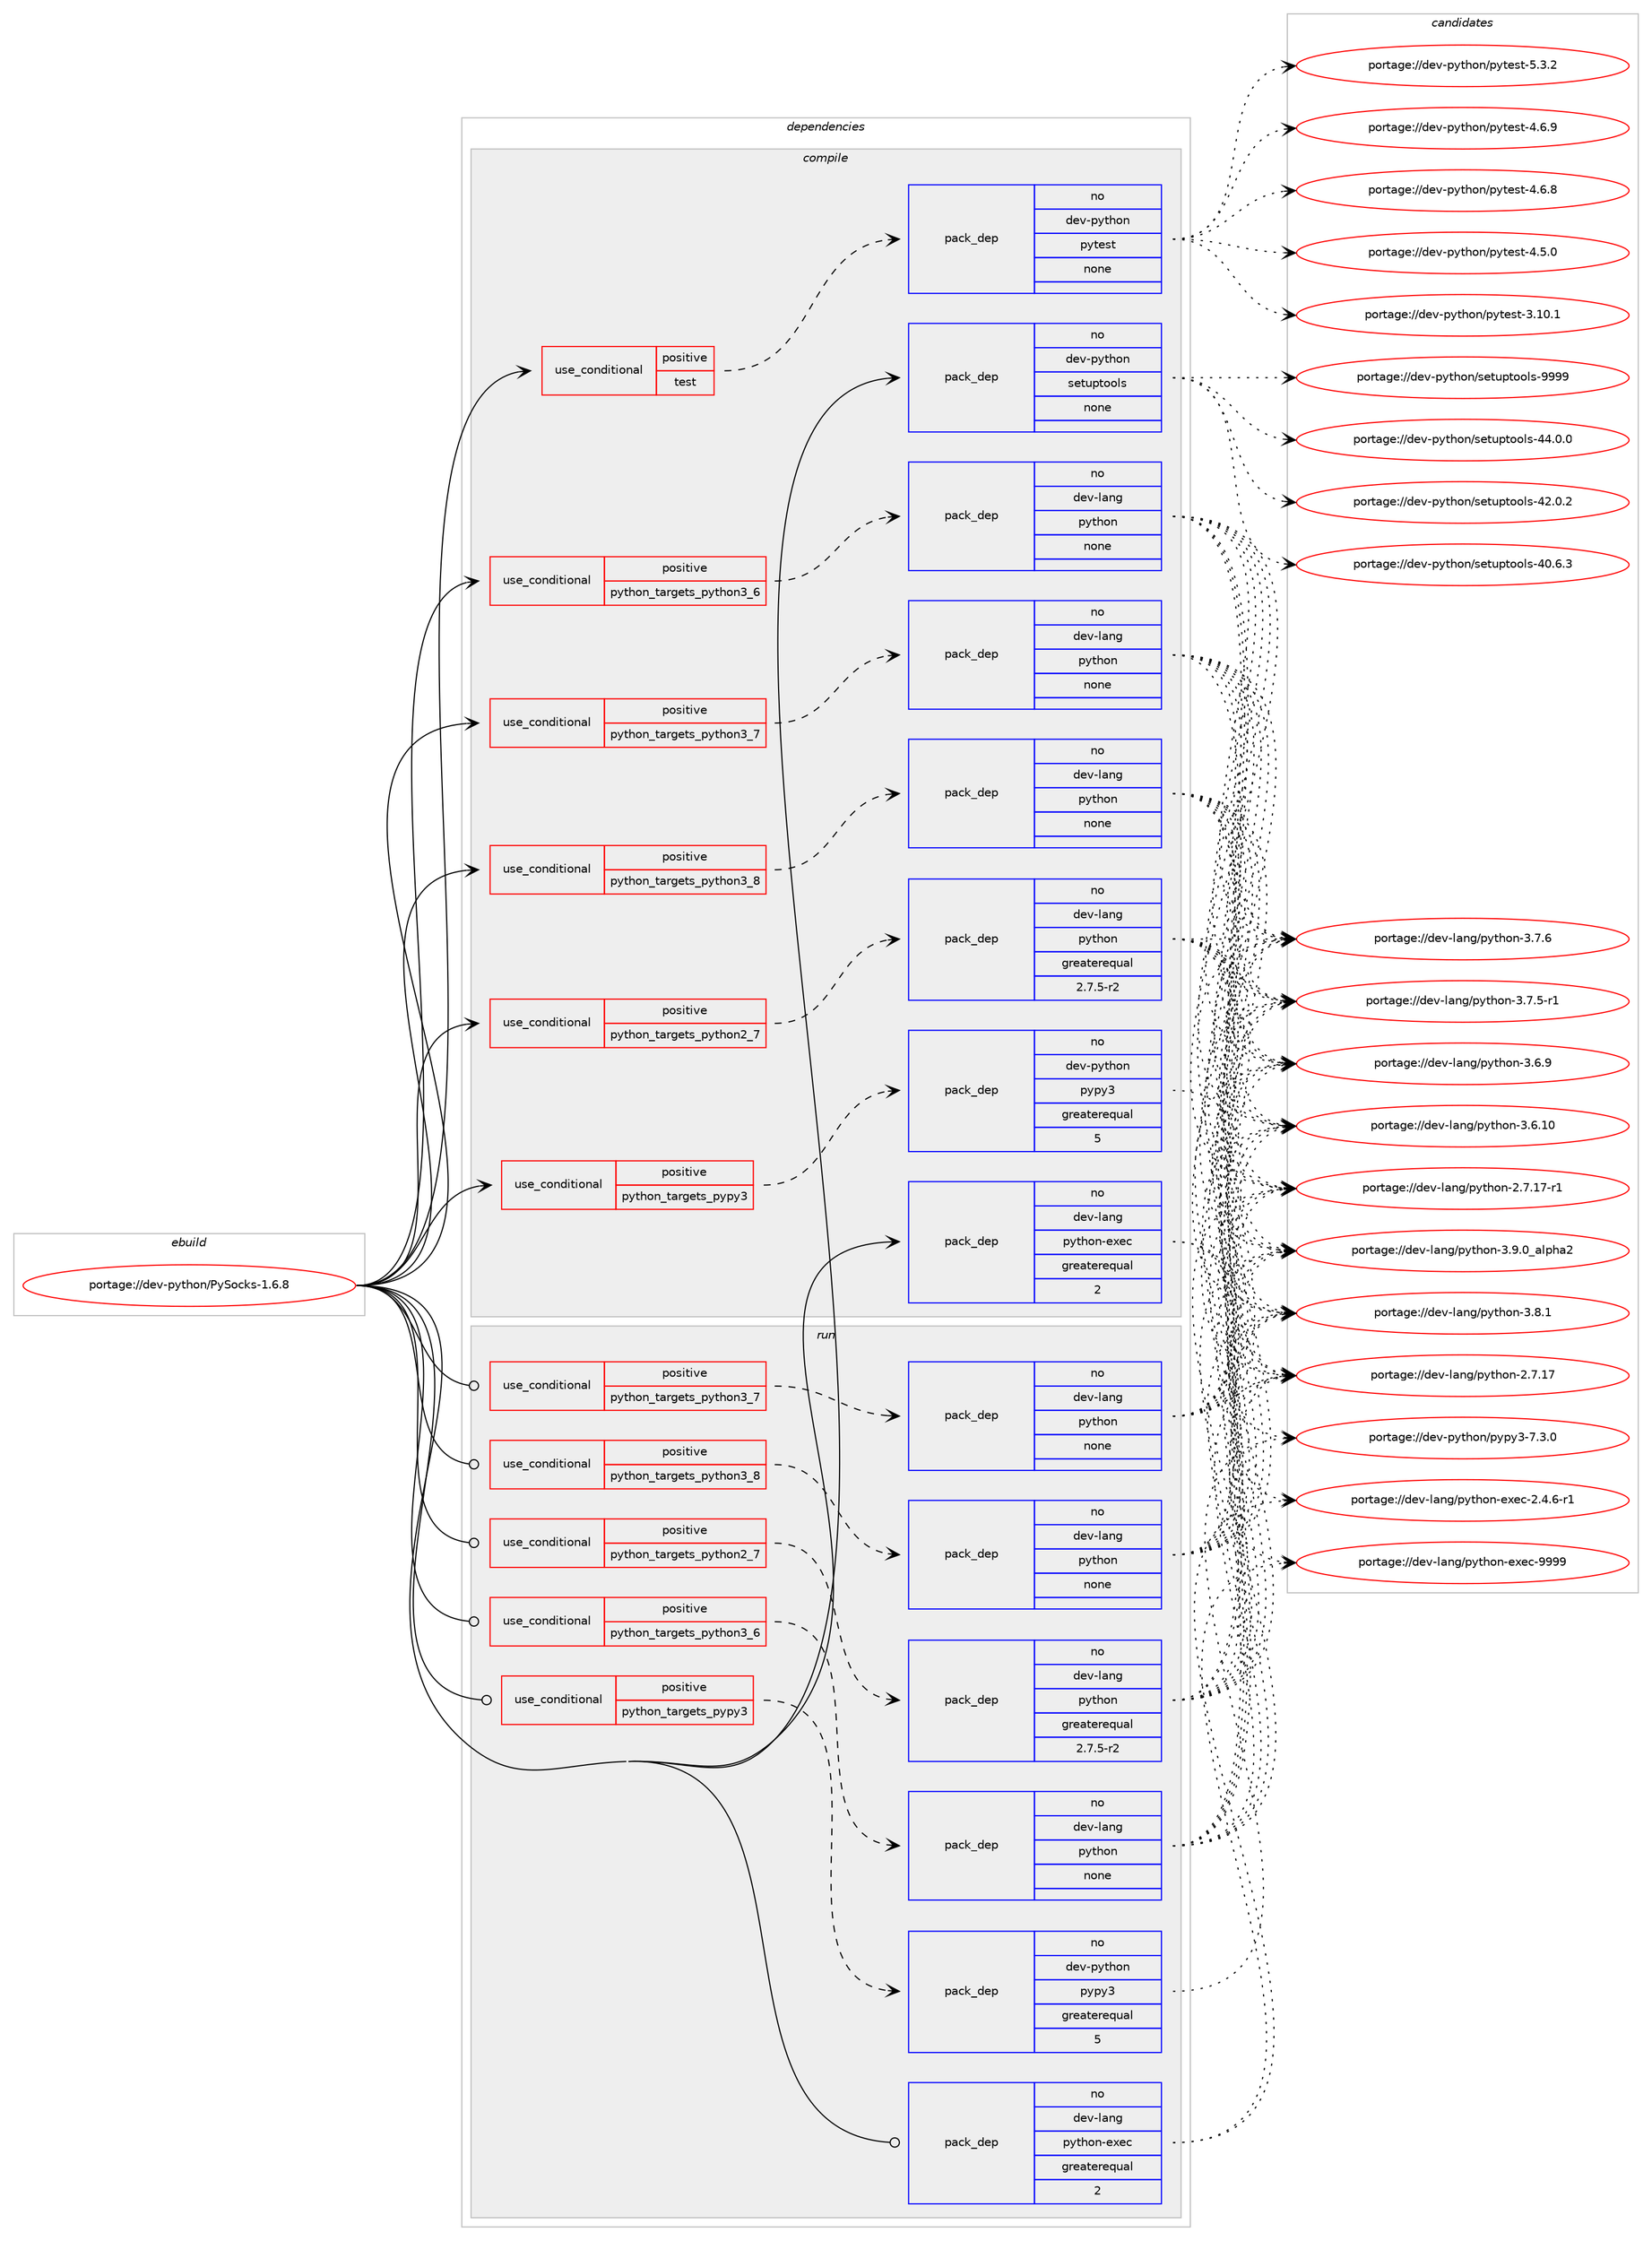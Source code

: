 digraph prolog {

# *************
# Graph options
# *************

newrank=true;
concentrate=true;
compound=true;
graph [rankdir=LR,fontname=Helvetica,fontsize=10,ranksep=1.5];#, ranksep=2.5, nodesep=0.2];
edge  [arrowhead=vee];
node  [fontname=Helvetica,fontsize=10];

# **********
# The ebuild
# **********

subgraph cluster_leftcol {
color=gray;
label=<<i>ebuild</i>>;
id [label="portage://dev-python/PySocks-1.6.8", color=red, width=4, href="../dev-python/PySocks-1.6.8.svg"];
}

# ****************
# The dependencies
# ****************

subgraph cluster_midcol {
color=gray;
label=<<i>dependencies</i>>;
subgraph cluster_compile {
fillcolor="#eeeeee";
style=filled;
label=<<i>compile</i>>;
subgraph cond119340 {
dependency472774 [label=<<TABLE BORDER="0" CELLBORDER="1" CELLSPACING="0" CELLPADDING="4"><TR><TD ROWSPAN="3" CELLPADDING="10">use_conditional</TD></TR><TR><TD>positive</TD></TR><TR><TD>python_targets_pypy3</TD></TR></TABLE>>, shape=none, color=red];
subgraph pack348417 {
dependency472775 [label=<<TABLE BORDER="0" CELLBORDER="1" CELLSPACING="0" CELLPADDING="4" WIDTH="220"><TR><TD ROWSPAN="6" CELLPADDING="30">pack_dep</TD></TR><TR><TD WIDTH="110">no</TD></TR><TR><TD>dev-python</TD></TR><TR><TD>pypy3</TD></TR><TR><TD>greaterequal</TD></TR><TR><TD>5</TD></TR></TABLE>>, shape=none, color=blue];
}
dependency472774:e -> dependency472775:w [weight=20,style="dashed",arrowhead="vee"];
}
id:e -> dependency472774:w [weight=20,style="solid",arrowhead="vee"];
subgraph cond119341 {
dependency472776 [label=<<TABLE BORDER="0" CELLBORDER="1" CELLSPACING="0" CELLPADDING="4"><TR><TD ROWSPAN="3" CELLPADDING="10">use_conditional</TD></TR><TR><TD>positive</TD></TR><TR><TD>python_targets_python2_7</TD></TR></TABLE>>, shape=none, color=red];
subgraph pack348418 {
dependency472777 [label=<<TABLE BORDER="0" CELLBORDER="1" CELLSPACING="0" CELLPADDING="4" WIDTH="220"><TR><TD ROWSPAN="6" CELLPADDING="30">pack_dep</TD></TR><TR><TD WIDTH="110">no</TD></TR><TR><TD>dev-lang</TD></TR><TR><TD>python</TD></TR><TR><TD>greaterequal</TD></TR><TR><TD>2.7.5-r2</TD></TR></TABLE>>, shape=none, color=blue];
}
dependency472776:e -> dependency472777:w [weight=20,style="dashed",arrowhead="vee"];
}
id:e -> dependency472776:w [weight=20,style="solid",arrowhead="vee"];
subgraph cond119342 {
dependency472778 [label=<<TABLE BORDER="0" CELLBORDER="1" CELLSPACING="0" CELLPADDING="4"><TR><TD ROWSPAN="3" CELLPADDING="10">use_conditional</TD></TR><TR><TD>positive</TD></TR><TR><TD>python_targets_python3_6</TD></TR></TABLE>>, shape=none, color=red];
subgraph pack348419 {
dependency472779 [label=<<TABLE BORDER="0" CELLBORDER="1" CELLSPACING="0" CELLPADDING="4" WIDTH="220"><TR><TD ROWSPAN="6" CELLPADDING="30">pack_dep</TD></TR><TR><TD WIDTH="110">no</TD></TR><TR><TD>dev-lang</TD></TR><TR><TD>python</TD></TR><TR><TD>none</TD></TR><TR><TD></TD></TR></TABLE>>, shape=none, color=blue];
}
dependency472778:e -> dependency472779:w [weight=20,style="dashed",arrowhead="vee"];
}
id:e -> dependency472778:w [weight=20,style="solid",arrowhead="vee"];
subgraph cond119343 {
dependency472780 [label=<<TABLE BORDER="0" CELLBORDER="1" CELLSPACING="0" CELLPADDING="4"><TR><TD ROWSPAN="3" CELLPADDING="10">use_conditional</TD></TR><TR><TD>positive</TD></TR><TR><TD>python_targets_python3_7</TD></TR></TABLE>>, shape=none, color=red];
subgraph pack348420 {
dependency472781 [label=<<TABLE BORDER="0" CELLBORDER="1" CELLSPACING="0" CELLPADDING="4" WIDTH="220"><TR><TD ROWSPAN="6" CELLPADDING="30">pack_dep</TD></TR><TR><TD WIDTH="110">no</TD></TR><TR><TD>dev-lang</TD></TR><TR><TD>python</TD></TR><TR><TD>none</TD></TR><TR><TD></TD></TR></TABLE>>, shape=none, color=blue];
}
dependency472780:e -> dependency472781:w [weight=20,style="dashed",arrowhead="vee"];
}
id:e -> dependency472780:w [weight=20,style="solid",arrowhead="vee"];
subgraph cond119344 {
dependency472782 [label=<<TABLE BORDER="0" CELLBORDER="1" CELLSPACING="0" CELLPADDING="4"><TR><TD ROWSPAN="3" CELLPADDING="10">use_conditional</TD></TR><TR><TD>positive</TD></TR><TR><TD>python_targets_python3_8</TD></TR></TABLE>>, shape=none, color=red];
subgraph pack348421 {
dependency472783 [label=<<TABLE BORDER="0" CELLBORDER="1" CELLSPACING="0" CELLPADDING="4" WIDTH="220"><TR><TD ROWSPAN="6" CELLPADDING="30">pack_dep</TD></TR><TR><TD WIDTH="110">no</TD></TR><TR><TD>dev-lang</TD></TR><TR><TD>python</TD></TR><TR><TD>none</TD></TR><TR><TD></TD></TR></TABLE>>, shape=none, color=blue];
}
dependency472782:e -> dependency472783:w [weight=20,style="dashed",arrowhead="vee"];
}
id:e -> dependency472782:w [weight=20,style="solid",arrowhead="vee"];
subgraph cond119345 {
dependency472784 [label=<<TABLE BORDER="0" CELLBORDER="1" CELLSPACING="0" CELLPADDING="4"><TR><TD ROWSPAN="3" CELLPADDING="10">use_conditional</TD></TR><TR><TD>positive</TD></TR><TR><TD>test</TD></TR></TABLE>>, shape=none, color=red];
subgraph pack348422 {
dependency472785 [label=<<TABLE BORDER="0" CELLBORDER="1" CELLSPACING="0" CELLPADDING="4" WIDTH="220"><TR><TD ROWSPAN="6" CELLPADDING="30">pack_dep</TD></TR><TR><TD WIDTH="110">no</TD></TR><TR><TD>dev-python</TD></TR><TR><TD>pytest</TD></TR><TR><TD>none</TD></TR><TR><TD></TD></TR></TABLE>>, shape=none, color=blue];
}
dependency472784:e -> dependency472785:w [weight=20,style="dashed",arrowhead="vee"];
}
id:e -> dependency472784:w [weight=20,style="solid",arrowhead="vee"];
subgraph pack348423 {
dependency472786 [label=<<TABLE BORDER="0" CELLBORDER="1" CELLSPACING="0" CELLPADDING="4" WIDTH="220"><TR><TD ROWSPAN="6" CELLPADDING="30">pack_dep</TD></TR><TR><TD WIDTH="110">no</TD></TR><TR><TD>dev-lang</TD></TR><TR><TD>python-exec</TD></TR><TR><TD>greaterequal</TD></TR><TR><TD>2</TD></TR></TABLE>>, shape=none, color=blue];
}
id:e -> dependency472786:w [weight=20,style="solid",arrowhead="vee"];
subgraph pack348424 {
dependency472787 [label=<<TABLE BORDER="0" CELLBORDER="1" CELLSPACING="0" CELLPADDING="4" WIDTH="220"><TR><TD ROWSPAN="6" CELLPADDING="30">pack_dep</TD></TR><TR><TD WIDTH="110">no</TD></TR><TR><TD>dev-python</TD></TR><TR><TD>setuptools</TD></TR><TR><TD>none</TD></TR><TR><TD></TD></TR></TABLE>>, shape=none, color=blue];
}
id:e -> dependency472787:w [weight=20,style="solid",arrowhead="vee"];
}
subgraph cluster_compileandrun {
fillcolor="#eeeeee";
style=filled;
label=<<i>compile and run</i>>;
}
subgraph cluster_run {
fillcolor="#eeeeee";
style=filled;
label=<<i>run</i>>;
subgraph cond119346 {
dependency472788 [label=<<TABLE BORDER="0" CELLBORDER="1" CELLSPACING="0" CELLPADDING="4"><TR><TD ROWSPAN="3" CELLPADDING="10">use_conditional</TD></TR><TR><TD>positive</TD></TR><TR><TD>python_targets_pypy3</TD></TR></TABLE>>, shape=none, color=red];
subgraph pack348425 {
dependency472789 [label=<<TABLE BORDER="0" CELLBORDER="1" CELLSPACING="0" CELLPADDING="4" WIDTH="220"><TR><TD ROWSPAN="6" CELLPADDING="30">pack_dep</TD></TR><TR><TD WIDTH="110">no</TD></TR><TR><TD>dev-python</TD></TR><TR><TD>pypy3</TD></TR><TR><TD>greaterequal</TD></TR><TR><TD>5</TD></TR></TABLE>>, shape=none, color=blue];
}
dependency472788:e -> dependency472789:w [weight=20,style="dashed",arrowhead="vee"];
}
id:e -> dependency472788:w [weight=20,style="solid",arrowhead="odot"];
subgraph cond119347 {
dependency472790 [label=<<TABLE BORDER="0" CELLBORDER="1" CELLSPACING="0" CELLPADDING="4"><TR><TD ROWSPAN="3" CELLPADDING="10">use_conditional</TD></TR><TR><TD>positive</TD></TR><TR><TD>python_targets_python2_7</TD></TR></TABLE>>, shape=none, color=red];
subgraph pack348426 {
dependency472791 [label=<<TABLE BORDER="0" CELLBORDER="1" CELLSPACING="0" CELLPADDING="4" WIDTH="220"><TR><TD ROWSPAN="6" CELLPADDING="30">pack_dep</TD></TR><TR><TD WIDTH="110">no</TD></TR><TR><TD>dev-lang</TD></TR><TR><TD>python</TD></TR><TR><TD>greaterequal</TD></TR><TR><TD>2.7.5-r2</TD></TR></TABLE>>, shape=none, color=blue];
}
dependency472790:e -> dependency472791:w [weight=20,style="dashed",arrowhead="vee"];
}
id:e -> dependency472790:w [weight=20,style="solid",arrowhead="odot"];
subgraph cond119348 {
dependency472792 [label=<<TABLE BORDER="0" CELLBORDER="1" CELLSPACING="0" CELLPADDING="4"><TR><TD ROWSPAN="3" CELLPADDING="10">use_conditional</TD></TR><TR><TD>positive</TD></TR><TR><TD>python_targets_python3_6</TD></TR></TABLE>>, shape=none, color=red];
subgraph pack348427 {
dependency472793 [label=<<TABLE BORDER="0" CELLBORDER="1" CELLSPACING="0" CELLPADDING="4" WIDTH="220"><TR><TD ROWSPAN="6" CELLPADDING="30">pack_dep</TD></TR><TR><TD WIDTH="110">no</TD></TR><TR><TD>dev-lang</TD></TR><TR><TD>python</TD></TR><TR><TD>none</TD></TR><TR><TD></TD></TR></TABLE>>, shape=none, color=blue];
}
dependency472792:e -> dependency472793:w [weight=20,style="dashed",arrowhead="vee"];
}
id:e -> dependency472792:w [weight=20,style="solid",arrowhead="odot"];
subgraph cond119349 {
dependency472794 [label=<<TABLE BORDER="0" CELLBORDER="1" CELLSPACING="0" CELLPADDING="4"><TR><TD ROWSPAN="3" CELLPADDING="10">use_conditional</TD></TR><TR><TD>positive</TD></TR><TR><TD>python_targets_python3_7</TD></TR></TABLE>>, shape=none, color=red];
subgraph pack348428 {
dependency472795 [label=<<TABLE BORDER="0" CELLBORDER="1" CELLSPACING="0" CELLPADDING="4" WIDTH="220"><TR><TD ROWSPAN="6" CELLPADDING="30">pack_dep</TD></TR><TR><TD WIDTH="110">no</TD></TR><TR><TD>dev-lang</TD></TR><TR><TD>python</TD></TR><TR><TD>none</TD></TR><TR><TD></TD></TR></TABLE>>, shape=none, color=blue];
}
dependency472794:e -> dependency472795:w [weight=20,style="dashed",arrowhead="vee"];
}
id:e -> dependency472794:w [weight=20,style="solid",arrowhead="odot"];
subgraph cond119350 {
dependency472796 [label=<<TABLE BORDER="0" CELLBORDER="1" CELLSPACING="0" CELLPADDING="4"><TR><TD ROWSPAN="3" CELLPADDING="10">use_conditional</TD></TR><TR><TD>positive</TD></TR><TR><TD>python_targets_python3_8</TD></TR></TABLE>>, shape=none, color=red];
subgraph pack348429 {
dependency472797 [label=<<TABLE BORDER="0" CELLBORDER="1" CELLSPACING="0" CELLPADDING="4" WIDTH="220"><TR><TD ROWSPAN="6" CELLPADDING="30">pack_dep</TD></TR><TR><TD WIDTH="110">no</TD></TR><TR><TD>dev-lang</TD></TR><TR><TD>python</TD></TR><TR><TD>none</TD></TR><TR><TD></TD></TR></TABLE>>, shape=none, color=blue];
}
dependency472796:e -> dependency472797:w [weight=20,style="dashed",arrowhead="vee"];
}
id:e -> dependency472796:w [weight=20,style="solid",arrowhead="odot"];
subgraph pack348430 {
dependency472798 [label=<<TABLE BORDER="0" CELLBORDER="1" CELLSPACING="0" CELLPADDING="4" WIDTH="220"><TR><TD ROWSPAN="6" CELLPADDING="30">pack_dep</TD></TR><TR><TD WIDTH="110">no</TD></TR><TR><TD>dev-lang</TD></TR><TR><TD>python-exec</TD></TR><TR><TD>greaterequal</TD></TR><TR><TD>2</TD></TR></TABLE>>, shape=none, color=blue];
}
id:e -> dependency472798:w [weight=20,style="solid",arrowhead="odot"];
}
}

# **************
# The candidates
# **************

subgraph cluster_choices {
rank=same;
color=gray;
label=<<i>candidates</i>>;

subgraph choice348417 {
color=black;
nodesep=1;
choice100101118451121211161041111104711212111212151455546514648 [label="portage://dev-python/pypy3-7.3.0", color=red, width=4,href="../dev-python/pypy3-7.3.0.svg"];
dependency472775:e -> choice100101118451121211161041111104711212111212151455546514648:w [style=dotted,weight="100"];
}
subgraph choice348418 {
color=black;
nodesep=1;
choice10010111845108971101034711212111610411111045514657464895971081121049750 [label="portage://dev-lang/python-3.9.0_alpha2", color=red, width=4,href="../dev-lang/python-3.9.0_alpha2.svg"];
choice100101118451089711010347112121116104111110455146564649 [label="portage://dev-lang/python-3.8.1", color=red, width=4,href="../dev-lang/python-3.8.1.svg"];
choice100101118451089711010347112121116104111110455146554654 [label="portage://dev-lang/python-3.7.6", color=red, width=4,href="../dev-lang/python-3.7.6.svg"];
choice1001011184510897110103471121211161041111104551465546534511449 [label="portage://dev-lang/python-3.7.5-r1", color=red, width=4,href="../dev-lang/python-3.7.5-r1.svg"];
choice100101118451089711010347112121116104111110455146544657 [label="portage://dev-lang/python-3.6.9", color=red, width=4,href="../dev-lang/python-3.6.9.svg"];
choice10010111845108971101034711212111610411111045514654464948 [label="portage://dev-lang/python-3.6.10", color=red, width=4,href="../dev-lang/python-3.6.10.svg"];
choice100101118451089711010347112121116104111110455046554649554511449 [label="portage://dev-lang/python-2.7.17-r1", color=red, width=4,href="../dev-lang/python-2.7.17-r1.svg"];
choice10010111845108971101034711212111610411111045504655464955 [label="portage://dev-lang/python-2.7.17", color=red, width=4,href="../dev-lang/python-2.7.17.svg"];
dependency472777:e -> choice10010111845108971101034711212111610411111045514657464895971081121049750:w [style=dotted,weight="100"];
dependency472777:e -> choice100101118451089711010347112121116104111110455146564649:w [style=dotted,weight="100"];
dependency472777:e -> choice100101118451089711010347112121116104111110455146554654:w [style=dotted,weight="100"];
dependency472777:e -> choice1001011184510897110103471121211161041111104551465546534511449:w [style=dotted,weight="100"];
dependency472777:e -> choice100101118451089711010347112121116104111110455146544657:w [style=dotted,weight="100"];
dependency472777:e -> choice10010111845108971101034711212111610411111045514654464948:w [style=dotted,weight="100"];
dependency472777:e -> choice100101118451089711010347112121116104111110455046554649554511449:w [style=dotted,weight="100"];
dependency472777:e -> choice10010111845108971101034711212111610411111045504655464955:w [style=dotted,weight="100"];
}
subgraph choice348419 {
color=black;
nodesep=1;
choice10010111845108971101034711212111610411111045514657464895971081121049750 [label="portage://dev-lang/python-3.9.0_alpha2", color=red, width=4,href="../dev-lang/python-3.9.0_alpha2.svg"];
choice100101118451089711010347112121116104111110455146564649 [label="portage://dev-lang/python-3.8.1", color=red, width=4,href="../dev-lang/python-3.8.1.svg"];
choice100101118451089711010347112121116104111110455146554654 [label="portage://dev-lang/python-3.7.6", color=red, width=4,href="../dev-lang/python-3.7.6.svg"];
choice1001011184510897110103471121211161041111104551465546534511449 [label="portage://dev-lang/python-3.7.5-r1", color=red, width=4,href="../dev-lang/python-3.7.5-r1.svg"];
choice100101118451089711010347112121116104111110455146544657 [label="portage://dev-lang/python-3.6.9", color=red, width=4,href="../dev-lang/python-3.6.9.svg"];
choice10010111845108971101034711212111610411111045514654464948 [label="portage://dev-lang/python-3.6.10", color=red, width=4,href="../dev-lang/python-3.6.10.svg"];
choice100101118451089711010347112121116104111110455046554649554511449 [label="portage://dev-lang/python-2.7.17-r1", color=red, width=4,href="../dev-lang/python-2.7.17-r1.svg"];
choice10010111845108971101034711212111610411111045504655464955 [label="portage://dev-lang/python-2.7.17", color=red, width=4,href="../dev-lang/python-2.7.17.svg"];
dependency472779:e -> choice10010111845108971101034711212111610411111045514657464895971081121049750:w [style=dotted,weight="100"];
dependency472779:e -> choice100101118451089711010347112121116104111110455146564649:w [style=dotted,weight="100"];
dependency472779:e -> choice100101118451089711010347112121116104111110455146554654:w [style=dotted,weight="100"];
dependency472779:e -> choice1001011184510897110103471121211161041111104551465546534511449:w [style=dotted,weight="100"];
dependency472779:e -> choice100101118451089711010347112121116104111110455146544657:w [style=dotted,weight="100"];
dependency472779:e -> choice10010111845108971101034711212111610411111045514654464948:w [style=dotted,weight="100"];
dependency472779:e -> choice100101118451089711010347112121116104111110455046554649554511449:w [style=dotted,weight="100"];
dependency472779:e -> choice10010111845108971101034711212111610411111045504655464955:w [style=dotted,weight="100"];
}
subgraph choice348420 {
color=black;
nodesep=1;
choice10010111845108971101034711212111610411111045514657464895971081121049750 [label="portage://dev-lang/python-3.9.0_alpha2", color=red, width=4,href="../dev-lang/python-3.9.0_alpha2.svg"];
choice100101118451089711010347112121116104111110455146564649 [label="portage://dev-lang/python-3.8.1", color=red, width=4,href="../dev-lang/python-3.8.1.svg"];
choice100101118451089711010347112121116104111110455146554654 [label="portage://dev-lang/python-3.7.6", color=red, width=4,href="../dev-lang/python-3.7.6.svg"];
choice1001011184510897110103471121211161041111104551465546534511449 [label="portage://dev-lang/python-3.7.5-r1", color=red, width=4,href="../dev-lang/python-3.7.5-r1.svg"];
choice100101118451089711010347112121116104111110455146544657 [label="portage://dev-lang/python-3.6.9", color=red, width=4,href="../dev-lang/python-3.6.9.svg"];
choice10010111845108971101034711212111610411111045514654464948 [label="portage://dev-lang/python-3.6.10", color=red, width=4,href="../dev-lang/python-3.6.10.svg"];
choice100101118451089711010347112121116104111110455046554649554511449 [label="portage://dev-lang/python-2.7.17-r1", color=red, width=4,href="../dev-lang/python-2.7.17-r1.svg"];
choice10010111845108971101034711212111610411111045504655464955 [label="portage://dev-lang/python-2.7.17", color=red, width=4,href="../dev-lang/python-2.7.17.svg"];
dependency472781:e -> choice10010111845108971101034711212111610411111045514657464895971081121049750:w [style=dotted,weight="100"];
dependency472781:e -> choice100101118451089711010347112121116104111110455146564649:w [style=dotted,weight="100"];
dependency472781:e -> choice100101118451089711010347112121116104111110455146554654:w [style=dotted,weight="100"];
dependency472781:e -> choice1001011184510897110103471121211161041111104551465546534511449:w [style=dotted,weight="100"];
dependency472781:e -> choice100101118451089711010347112121116104111110455146544657:w [style=dotted,weight="100"];
dependency472781:e -> choice10010111845108971101034711212111610411111045514654464948:w [style=dotted,weight="100"];
dependency472781:e -> choice100101118451089711010347112121116104111110455046554649554511449:w [style=dotted,weight="100"];
dependency472781:e -> choice10010111845108971101034711212111610411111045504655464955:w [style=dotted,weight="100"];
}
subgraph choice348421 {
color=black;
nodesep=1;
choice10010111845108971101034711212111610411111045514657464895971081121049750 [label="portage://dev-lang/python-3.9.0_alpha2", color=red, width=4,href="../dev-lang/python-3.9.0_alpha2.svg"];
choice100101118451089711010347112121116104111110455146564649 [label="portage://dev-lang/python-3.8.1", color=red, width=4,href="../dev-lang/python-3.8.1.svg"];
choice100101118451089711010347112121116104111110455146554654 [label="portage://dev-lang/python-3.7.6", color=red, width=4,href="../dev-lang/python-3.7.6.svg"];
choice1001011184510897110103471121211161041111104551465546534511449 [label="portage://dev-lang/python-3.7.5-r1", color=red, width=4,href="../dev-lang/python-3.7.5-r1.svg"];
choice100101118451089711010347112121116104111110455146544657 [label="portage://dev-lang/python-3.6.9", color=red, width=4,href="../dev-lang/python-3.6.9.svg"];
choice10010111845108971101034711212111610411111045514654464948 [label="portage://dev-lang/python-3.6.10", color=red, width=4,href="../dev-lang/python-3.6.10.svg"];
choice100101118451089711010347112121116104111110455046554649554511449 [label="portage://dev-lang/python-2.7.17-r1", color=red, width=4,href="../dev-lang/python-2.7.17-r1.svg"];
choice10010111845108971101034711212111610411111045504655464955 [label="portage://dev-lang/python-2.7.17", color=red, width=4,href="../dev-lang/python-2.7.17.svg"];
dependency472783:e -> choice10010111845108971101034711212111610411111045514657464895971081121049750:w [style=dotted,weight="100"];
dependency472783:e -> choice100101118451089711010347112121116104111110455146564649:w [style=dotted,weight="100"];
dependency472783:e -> choice100101118451089711010347112121116104111110455146554654:w [style=dotted,weight="100"];
dependency472783:e -> choice1001011184510897110103471121211161041111104551465546534511449:w [style=dotted,weight="100"];
dependency472783:e -> choice100101118451089711010347112121116104111110455146544657:w [style=dotted,weight="100"];
dependency472783:e -> choice10010111845108971101034711212111610411111045514654464948:w [style=dotted,weight="100"];
dependency472783:e -> choice100101118451089711010347112121116104111110455046554649554511449:w [style=dotted,weight="100"];
dependency472783:e -> choice10010111845108971101034711212111610411111045504655464955:w [style=dotted,weight="100"];
}
subgraph choice348422 {
color=black;
nodesep=1;
choice1001011184511212111610411111047112121116101115116455346514650 [label="portage://dev-python/pytest-5.3.2", color=red, width=4,href="../dev-python/pytest-5.3.2.svg"];
choice1001011184511212111610411111047112121116101115116455246544657 [label="portage://dev-python/pytest-4.6.9", color=red, width=4,href="../dev-python/pytest-4.6.9.svg"];
choice1001011184511212111610411111047112121116101115116455246544656 [label="portage://dev-python/pytest-4.6.8", color=red, width=4,href="../dev-python/pytest-4.6.8.svg"];
choice1001011184511212111610411111047112121116101115116455246534648 [label="portage://dev-python/pytest-4.5.0", color=red, width=4,href="../dev-python/pytest-4.5.0.svg"];
choice100101118451121211161041111104711212111610111511645514649484649 [label="portage://dev-python/pytest-3.10.1", color=red, width=4,href="../dev-python/pytest-3.10.1.svg"];
dependency472785:e -> choice1001011184511212111610411111047112121116101115116455346514650:w [style=dotted,weight="100"];
dependency472785:e -> choice1001011184511212111610411111047112121116101115116455246544657:w [style=dotted,weight="100"];
dependency472785:e -> choice1001011184511212111610411111047112121116101115116455246544656:w [style=dotted,weight="100"];
dependency472785:e -> choice1001011184511212111610411111047112121116101115116455246534648:w [style=dotted,weight="100"];
dependency472785:e -> choice100101118451121211161041111104711212111610111511645514649484649:w [style=dotted,weight="100"];
}
subgraph choice348423 {
color=black;
nodesep=1;
choice10010111845108971101034711212111610411111045101120101994557575757 [label="portage://dev-lang/python-exec-9999", color=red, width=4,href="../dev-lang/python-exec-9999.svg"];
choice10010111845108971101034711212111610411111045101120101994550465246544511449 [label="portage://dev-lang/python-exec-2.4.6-r1", color=red, width=4,href="../dev-lang/python-exec-2.4.6-r1.svg"];
dependency472786:e -> choice10010111845108971101034711212111610411111045101120101994557575757:w [style=dotted,weight="100"];
dependency472786:e -> choice10010111845108971101034711212111610411111045101120101994550465246544511449:w [style=dotted,weight="100"];
}
subgraph choice348424 {
color=black;
nodesep=1;
choice10010111845112121116104111110471151011161171121161111111081154557575757 [label="portage://dev-python/setuptools-9999", color=red, width=4,href="../dev-python/setuptools-9999.svg"];
choice100101118451121211161041111104711510111611711211611111110811545525246484648 [label="portage://dev-python/setuptools-44.0.0", color=red, width=4,href="../dev-python/setuptools-44.0.0.svg"];
choice100101118451121211161041111104711510111611711211611111110811545525046484650 [label="portage://dev-python/setuptools-42.0.2", color=red, width=4,href="../dev-python/setuptools-42.0.2.svg"];
choice100101118451121211161041111104711510111611711211611111110811545524846544651 [label="portage://dev-python/setuptools-40.6.3", color=red, width=4,href="../dev-python/setuptools-40.6.3.svg"];
dependency472787:e -> choice10010111845112121116104111110471151011161171121161111111081154557575757:w [style=dotted,weight="100"];
dependency472787:e -> choice100101118451121211161041111104711510111611711211611111110811545525246484648:w [style=dotted,weight="100"];
dependency472787:e -> choice100101118451121211161041111104711510111611711211611111110811545525046484650:w [style=dotted,weight="100"];
dependency472787:e -> choice100101118451121211161041111104711510111611711211611111110811545524846544651:w [style=dotted,weight="100"];
}
subgraph choice348425 {
color=black;
nodesep=1;
choice100101118451121211161041111104711212111212151455546514648 [label="portage://dev-python/pypy3-7.3.0", color=red, width=4,href="../dev-python/pypy3-7.3.0.svg"];
dependency472789:e -> choice100101118451121211161041111104711212111212151455546514648:w [style=dotted,weight="100"];
}
subgraph choice348426 {
color=black;
nodesep=1;
choice10010111845108971101034711212111610411111045514657464895971081121049750 [label="portage://dev-lang/python-3.9.0_alpha2", color=red, width=4,href="../dev-lang/python-3.9.0_alpha2.svg"];
choice100101118451089711010347112121116104111110455146564649 [label="portage://dev-lang/python-3.8.1", color=red, width=4,href="../dev-lang/python-3.8.1.svg"];
choice100101118451089711010347112121116104111110455146554654 [label="portage://dev-lang/python-3.7.6", color=red, width=4,href="../dev-lang/python-3.7.6.svg"];
choice1001011184510897110103471121211161041111104551465546534511449 [label="portage://dev-lang/python-3.7.5-r1", color=red, width=4,href="../dev-lang/python-3.7.5-r1.svg"];
choice100101118451089711010347112121116104111110455146544657 [label="portage://dev-lang/python-3.6.9", color=red, width=4,href="../dev-lang/python-3.6.9.svg"];
choice10010111845108971101034711212111610411111045514654464948 [label="portage://dev-lang/python-3.6.10", color=red, width=4,href="../dev-lang/python-3.6.10.svg"];
choice100101118451089711010347112121116104111110455046554649554511449 [label="portage://dev-lang/python-2.7.17-r1", color=red, width=4,href="../dev-lang/python-2.7.17-r1.svg"];
choice10010111845108971101034711212111610411111045504655464955 [label="portage://dev-lang/python-2.7.17", color=red, width=4,href="../dev-lang/python-2.7.17.svg"];
dependency472791:e -> choice10010111845108971101034711212111610411111045514657464895971081121049750:w [style=dotted,weight="100"];
dependency472791:e -> choice100101118451089711010347112121116104111110455146564649:w [style=dotted,weight="100"];
dependency472791:e -> choice100101118451089711010347112121116104111110455146554654:w [style=dotted,weight="100"];
dependency472791:e -> choice1001011184510897110103471121211161041111104551465546534511449:w [style=dotted,weight="100"];
dependency472791:e -> choice100101118451089711010347112121116104111110455146544657:w [style=dotted,weight="100"];
dependency472791:e -> choice10010111845108971101034711212111610411111045514654464948:w [style=dotted,weight="100"];
dependency472791:e -> choice100101118451089711010347112121116104111110455046554649554511449:w [style=dotted,weight="100"];
dependency472791:e -> choice10010111845108971101034711212111610411111045504655464955:w [style=dotted,weight="100"];
}
subgraph choice348427 {
color=black;
nodesep=1;
choice10010111845108971101034711212111610411111045514657464895971081121049750 [label="portage://dev-lang/python-3.9.0_alpha2", color=red, width=4,href="../dev-lang/python-3.9.0_alpha2.svg"];
choice100101118451089711010347112121116104111110455146564649 [label="portage://dev-lang/python-3.8.1", color=red, width=4,href="../dev-lang/python-3.8.1.svg"];
choice100101118451089711010347112121116104111110455146554654 [label="portage://dev-lang/python-3.7.6", color=red, width=4,href="../dev-lang/python-3.7.6.svg"];
choice1001011184510897110103471121211161041111104551465546534511449 [label="portage://dev-lang/python-3.7.5-r1", color=red, width=4,href="../dev-lang/python-3.7.5-r1.svg"];
choice100101118451089711010347112121116104111110455146544657 [label="portage://dev-lang/python-3.6.9", color=red, width=4,href="../dev-lang/python-3.6.9.svg"];
choice10010111845108971101034711212111610411111045514654464948 [label="portage://dev-lang/python-3.6.10", color=red, width=4,href="../dev-lang/python-3.6.10.svg"];
choice100101118451089711010347112121116104111110455046554649554511449 [label="portage://dev-lang/python-2.7.17-r1", color=red, width=4,href="../dev-lang/python-2.7.17-r1.svg"];
choice10010111845108971101034711212111610411111045504655464955 [label="portage://dev-lang/python-2.7.17", color=red, width=4,href="../dev-lang/python-2.7.17.svg"];
dependency472793:e -> choice10010111845108971101034711212111610411111045514657464895971081121049750:w [style=dotted,weight="100"];
dependency472793:e -> choice100101118451089711010347112121116104111110455146564649:w [style=dotted,weight="100"];
dependency472793:e -> choice100101118451089711010347112121116104111110455146554654:w [style=dotted,weight="100"];
dependency472793:e -> choice1001011184510897110103471121211161041111104551465546534511449:w [style=dotted,weight="100"];
dependency472793:e -> choice100101118451089711010347112121116104111110455146544657:w [style=dotted,weight="100"];
dependency472793:e -> choice10010111845108971101034711212111610411111045514654464948:w [style=dotted,weight="100"];
dependency472793:e -> choice100101118451089711010347112121116104111110455046554649554511449:w [style=dotted,weight="100"];
dependency472793:e -> choice10010111845108971101034711212111610411111045504655464955:w [style=dotted,weight="100"];
}
subgraph choice348428 {
color=black;
nodesep=1;
choice10010111845108971101034711212111610411111045514657464895971081121049750 [label="portage://dev-lang/python-3.9.0_alpha2", color=red, width=4,href="../dev-lang/python-3.9.0_alpha2.svg"];
choice100101118451089711010347112121116104111110455146564649 [label="portage://dev-lang/python-3.8.1", color=red, width=4,href="../dev-lang/python-3.8.1.svg"];
choice100101118451089711010347112121116104111110455146554654 [label="portage://dev-lang/python-3.7.6", color=red, width=4,href="../dev-lang/python-3.7.6.svg"];
choice1001011184510897110103471121211161041111104551465546534511449 [label="portage://dev-lang/python-3.7.5-r1", color=red, width=4,href="../dev-lang/python-3.7.5-r1.svg"];
choice100101118451089711010347112121116104111110455146544657 [label="portage://dev-lang/python-3.6.9", color=red, width=4,href="../dev-lang/python-3.6.9.svg"];
choice10010111845108971101034711212111610411111045514654464948 [label="portage://dev-lang/python-3.6.10", color=red, width=4,href="../dev-lang/python-3.6.10.svg"];
choice100101118451089711010347112121116104111110455046554649554511449 [label="portage://dev-lang/python-2.7.17-r1", color=red, width=4,href="../dev-lang/python-2.7.17-r1.svg"];
choice10010111845108971101034711212111610411111045504655464955 [label="portage://dev-lang/python-2.7.17", color=red, width=4,href="../dev-lang/python-2.7.17.svg"];
dependency472795:e -> choice10010111845108971101034711212111610411111045514657464895971081121049750:w [style=dotted,weight="100"];
dependency472795:e -> choice100101118451089711010347112121116104111110455146564649:w [style=dotted,weight="100"];
dependency472795:e -> choice100101118451089711010347112121116104111110455146554654:w [style=dotted,weight="100"];
dependency472795:e -> choice1001011184510897110103471121211161041111104551465546534511449:w [style=dotted,weight="100"];
dependency472795:e -> choice100101118451089711010347112121116104111110455146544657:w [style=dotted,weight="100"];
dependency472795:e -> choice10010111845108971101034711212111610411111045514654464948:w [style=dotted,weight="100"];
dependency472795:e -> choice100101118451089711010347112121116104111110455046554649554511449:w [style=dotted,weight="100"];
dependency472795:e -> choice10010111845108971101034711212111610411111045504655464955:w [style=dotted,weight="100"];
}
subgraph choice348429 {
color=black;
nodesep=1;
choice10010111845108971101034711212111610411111045514657464895971081121049750 [label="portage://dev-lang/python-3.9.0_alpha2", color=red, width=4,href="../dev-lang/python-3.9.0_alpha2.svg"];
choice100101118451089711010347112121116104111110455146564649 [label="portage://dev-lang/python-3.8.1", color=red, width=4,href="../dev-lang/python-3.8.1.svg"];
choice100101118451089711010347112121116104111110455146554654 [label="portage://dev-lang/python-3.7.6", color=red, width=4,href="../dev-lang/python-3.7.6.svg"];
choice1001011184510897110103471121211161041111104551465546534511449 [label="portage://dev-lang/python-3.7.5-r1", color=red, width=4,href="../dev-lang/python-3.7.5-r1.svg"];
choice100101118451089711010347112121116104111110455146544657 [label="portage://dev-lang/python-3.6.9", color=red, width=4,href="../dev-lang/python-3.6.9.svg"];
choice10010111845108971101034711212111610411111045514654464948 [label="portage://dev-lang/python-3.6.10", color=red, width=4,href="../dev-lang/python-3.6.10.svg"];
choice100101118451089711010347112121116104111110455046554649554511449 [label="portage://dev-lang/python-2.7.17-r1", color=red, width=4,href="../dev-lang/python-2.7.17-r1.svg"];
choice10010111845108971101034711212111610411111045504655464955 [label="portage://dev-lang/python-2.7.17", color=red, width=4,href="../dev-lang/python-2.7.17.svg"];
dependency472797:e -> choice10010111845108971101034711212111610411111045514657464895971081121049750:w [style=dotted,weight="100"];
dependency472797:e -> choice100101118451089711010347112121116104111110455146564649:w [style=dotted,weight="100"];
dependency472797:e -> choice100101118451089711010347112121116104111110455146554654:w [style=dotted,weight="100"];
dependency472797:e -> choice1001011184510897110103471121211161041111104551465546534511449:w [style=dotted,weight="100"];
dependency472797:e -> choice100101118451089711010347112121116104111110455146544657:w [style=dotted,weight="100"];
dependency472797:e -> choice10010111845108971101034711212111610411111045514654464948:w [style=dotted,weight="100"];
dependency472797:e -> choice100101118451089711010347112121116104111110455046554649554511449:w [style=dotted,weight="100"];
dependency472797:e -> choice10010111845108971101034711212111610411111045504655464955:w [style=dotted,weight="100"];
}
subgraph choice348430 {
color=black;
nodesep=1;
choice10010111845108971101034711212111610411111045101120101994557575757 [label="portage://dev-lang/python-exec-9999", color=red, width=4,href="../dev-lang/python-exec-9999.svg"];
choice10010111845108971101034711212111610411111045101120101994550465246544511449 [label="portage://dev-lang/python-exec-2.4.6-r1", color=red, width=4,href="../dev-lang/python-exec-2.4.6-r1.svg"];
dependency472798:e -> choice10010111845108971101034711212111610411111045101120101994557575757:w [style=dotted,weight="100"];
dependency472798:e -> choice10010111845108971101034711212111610411111045101120101994550465246544511449:w [style=dotted,weight="100"];
}
}

}
